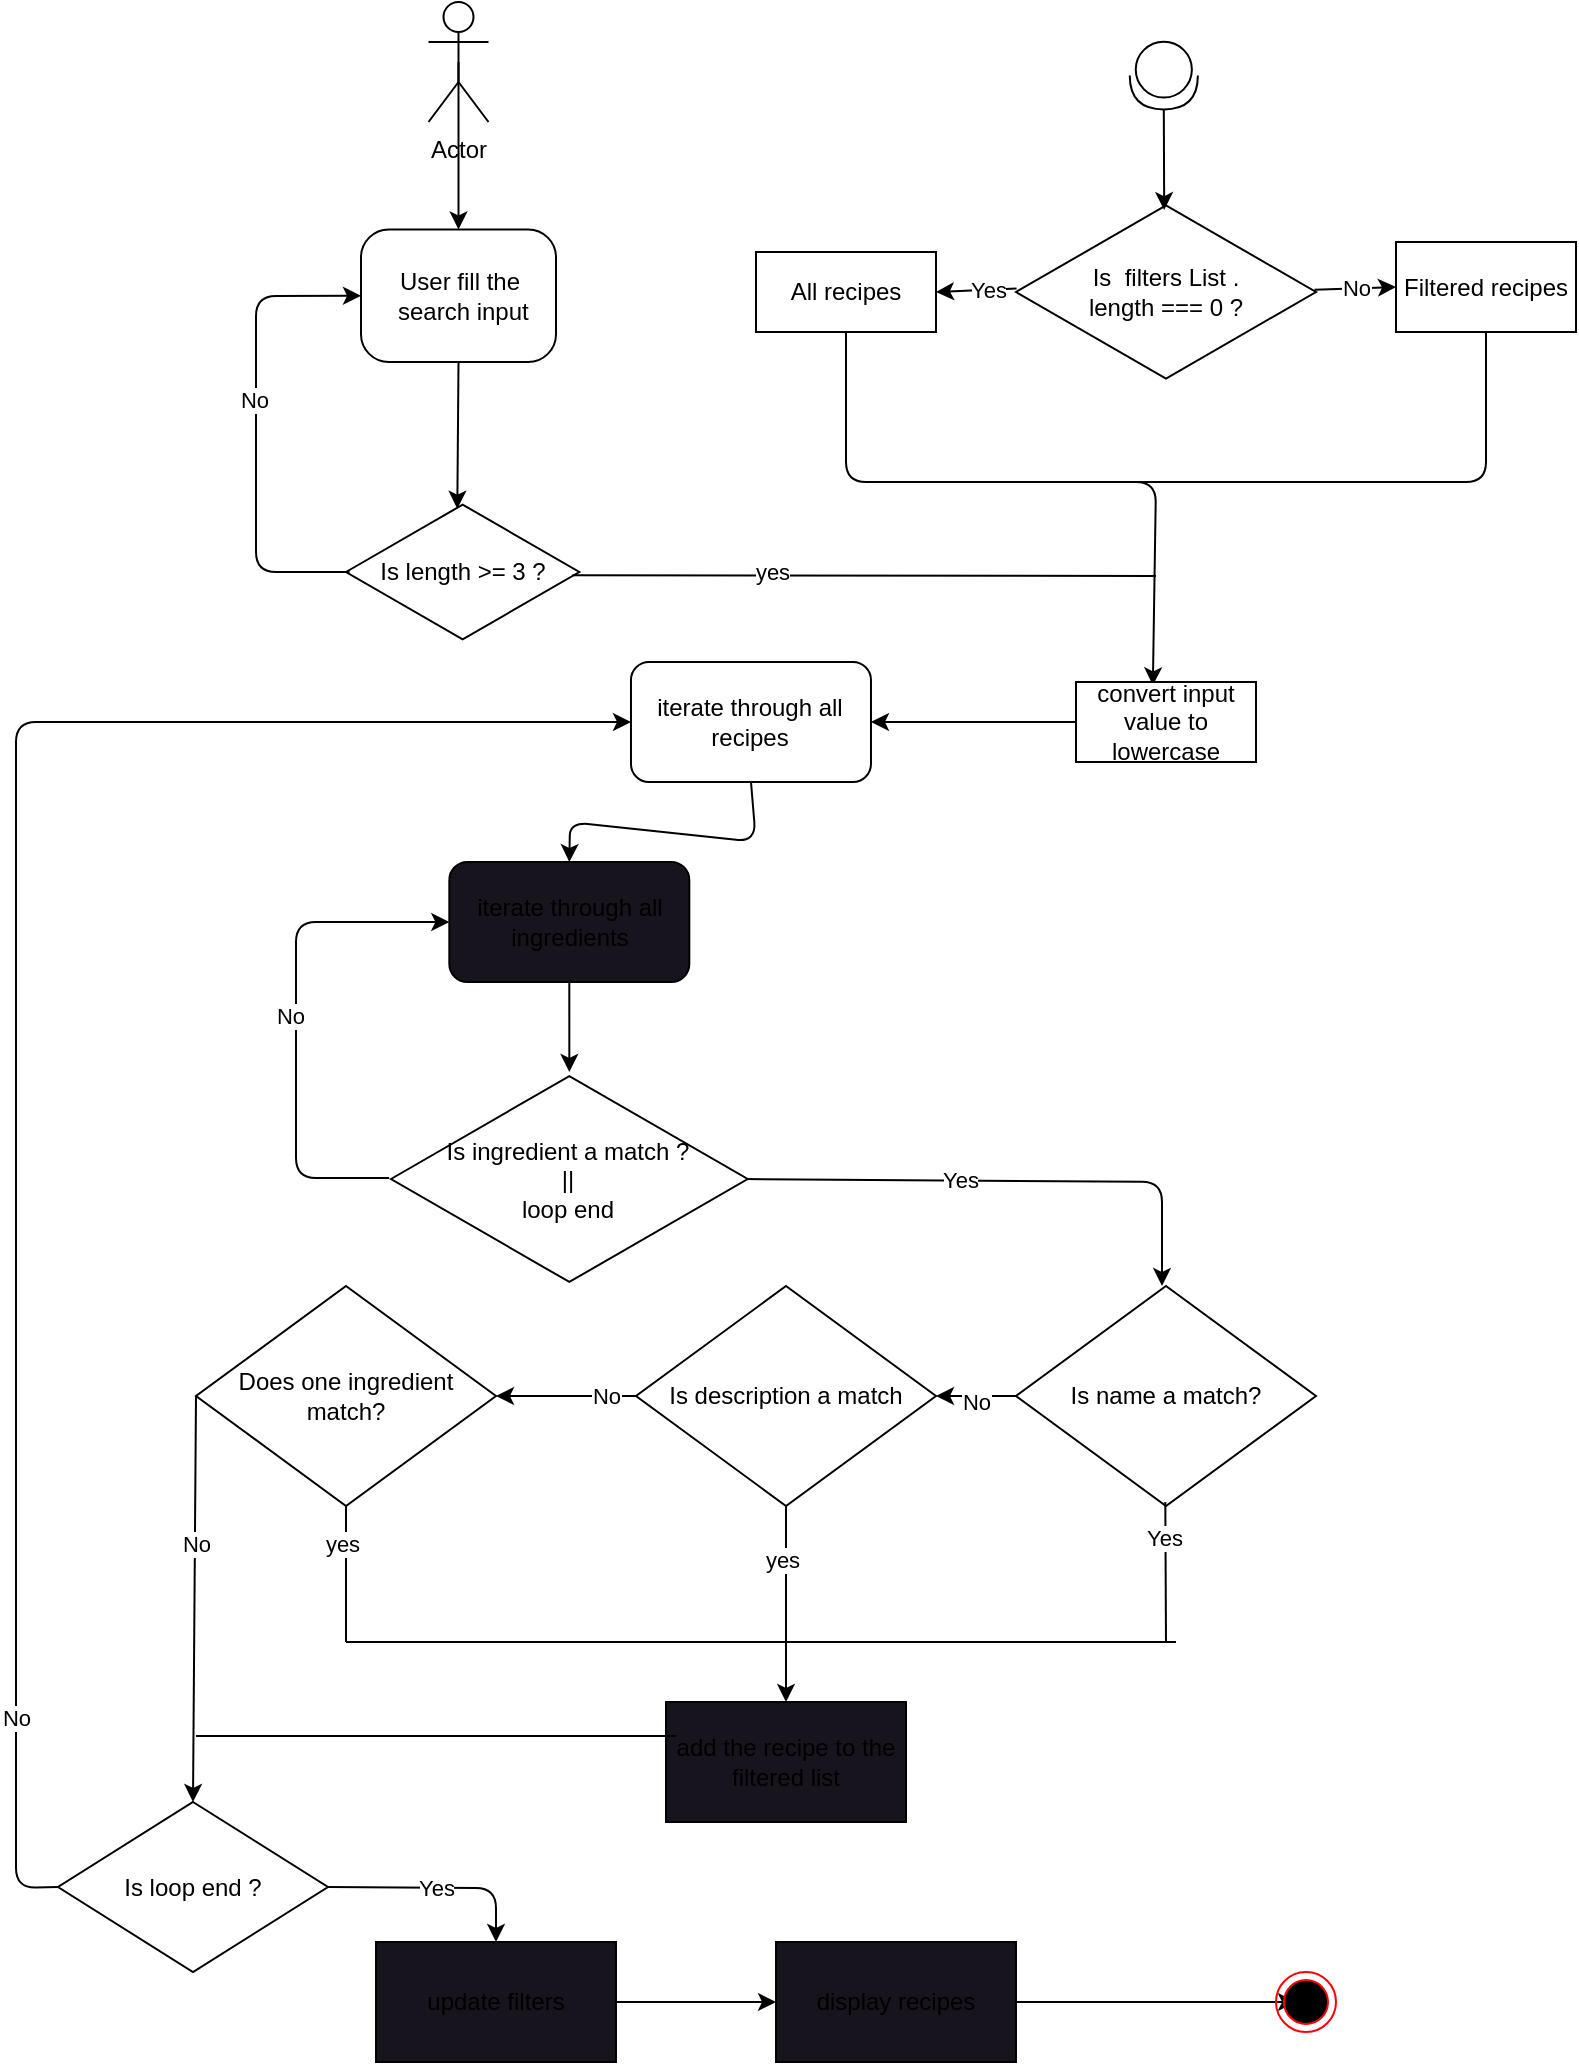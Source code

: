 <mxfile>
    <diagram id="MB2FEblsijLIMUVLXPYV" name="boucle">
        <mxGraphModel dx="1993" dy="1312" grid="1" gridSize="10" guides="1" tooltips="1" connect="1" arrows="1" fold="1" page="1" pageScale="1" pageWidth="827" pageHeight="1169" math="0" shadow="0">
            <root>
                <mxCell id="0"/>
                <mxCell id="1" parent="0"/>
                <mxCell id="bIMRh2DV7Z8k82Xzu_cm-1" value="Actor" style="shape=umlActor;verticalLabelPosition=bottom;verticalAlign=top;html=1;outlineConnect=0;" vertex="1" parent="1">
                    <mxGeometry x="226.25" y="60" width="30" height="60" as="geometry"/>
                </mxCell>
                <mxCell id="bIMRh2DV7Z8k82Xzu_cm-2" value="" style="shape=providedRequiredInterface;html=1;verticalLabelPosition=bottom;sketch=0;rotation=90;" vertex="1" parent="1">
                    <mxGeometry x="576.95" y="79.77" width="33.91" height="34.06" as="geometry"/>
                </mxCell>
                <mxCell id="bIMRh2DV7Z8k82Xzu_cm-3" value="Is&amp;nbsp; filters List .&lt;br&gt;length&amp;nbsp;=== 0 ?" style="html=1;whiteSpace=wrap;aspect=fixed;shape=isoRectangle;" vertex="1" parent="1">
                    <mxGeometry x="520" y="160" width="150" height="90" as="geometry"/>
                </mxCell>
                <mxCell id="bIMRh2DV7Z8k82Xzu_cm-4" value="" style="endArrow=classic;html=1;exitX=1;exitY=0.5;exitDx=0;exitDy=0;exitPerimeter=0;entryX=0.494;entryY=0.045;entryDx=0;entryDy=0;entryPerimeter=0;" edge="1" parent="1" source="bIMRh2DV7Z8k82Xzu_cm-2" target="bIMRh2DV7Z8k82Xzu_cm-3">
                    <mxGeometry width="50" height="50" relative="1" as="geometry">
                        <mxPoint x="430" y="320" as="sourcePoint"/>
                        <mxPoint x="480" y="270" as="targetPoint"/>
                    </mxGeometry>
                </mxCell>
                <mxCell id="bIMRh2DV7Z8k82Xzu_cm-5" value="All recipes" style="rounded=0;whiteSpace=wrap;html=1;" vertex="1" parent="1">
                    <mxGeometry x="390" y="185" width="90" height="40" as="geometry"/>
                </mxCell>
                <mxCell id="bIMRh2DV7Z8k82Xzu_cm-6" value="Filtered recipes" style="rounded=0;whiteSpace=wrap;html=1;" vertex="1" parent="1">
                    <mxGeometry x="710" y="180" width="90" height="45" as="geometry"/>
                </mxCell>
                <mxCell id="bIMRh2DV7Z8k82Xzu_cm-7" value="" style="endArrow=classic;html=1;entryX=1;entryY=0.5;entryDx=0;entryDy=0;exitX=0.002;exitY=0.481;exitDx=0;exitDy=0;exitPerimeter=0;" edge="1" parent="1" source="bIMRh2DV7Z8k82Xzu_cm-3" target="bIMRh2DV7Z8k82Xzu_cm-5">
                    <mxGeometry width="50" height="50" relative="1" as="geometry">
                        <mxPoint x="380" y="320" as="sourcePoint"/>
                        <mxPoint x="430" y="270" as="targetPoint"/>
                    </mxGeometry>
                </mxCell>
                <mxCell id="bIMRh2DV7Z8k82Xzu_cm-8" value="Yes" style="edgeLabel;html=1;align=center;verticalAlign=middle;resizable=0;points=[];" vertex="1" connectable="0" parent="bIMRh2DV7Z8k82Xzu_cm-7">
                    <mxGeometry x="-0.278" relative="1" as="geometry">
                        <mxPoint as="offset"/>
                    </mxGeometry>
                </mxCell>
                <mxCell id="bIMRh2DV7Z8k82Xzu_cm-9" value="" style="endArrow=classic;html=1;entryX=0;entryY=0.5;entryDx=0;entryDy=0;exitX=0.995;exitY=0.488;exitDx=0;exitDy=0;exitPerimeter=0;" edge="1" parent="1" source="bIMRh2DV7Z8k82Xzu_cm-3" target="bIMRh2DV7Z8k82Xzu_cm-6">
                    <mxGeometry width="50" height="50" relative="1" as="geometry">
                        <mxPoint x="380" y="320" as="sourcePoint"/>
                        <mxPoint x="430" y="270" as="targetPoint"/>
                    </mxGeometry>
                </mxCell>
                <mxCell id="bIMRh2DV7Z8k82Xzu_cm-10" value="No" style="edgeLabel;html=1;align=center;verticalAlign=middle;resizable=0;points=[];" vertex="1" connectable="0" parent="bIMRh2DV7Z8k82Xzu_cm-9">
                    <mxGeometry x="-0.493" y="1" relative="1" as="geometry">
                        <mxPoint x="10" as="offset"/>
                    </mxGeometry>
                </mxCell>
                <mxCell id="bIMRh2DV7Z8k82Xzu_cm-11" value="&lt;div style=&quot;&quot;&gt;&lt;span style=&quot;background-color: initial;&quot;&gt;User fill the&lt;/span&gt;&lt;/div&gt;&lt;div style=&quot;&quot;&gt;&lt;span style=&quot;background-color: initial;&quot;&gt;&amp;nbsp;search input&lt;/span&gt;&lt;/div&gt;" style="shape=ext;rounded=1;whiteSpace=wrap;html=1;align=center;arcSize=21;" vertex="1" parent="1">
                    <mxGeometry x="192.5" y="173.75" width="97.5" height="66.25" as="geometry"/>
                </mxCell>
                <mxCell id="bIMRh2DV7Z8k82Xzu_cm-12" value="Is length &amp;gt;= 3 ?" style="html=1;whiteSpace=wrap;aspect=fixed;shape=isoRectangle;" vertex="1" parent="1">
                    <mxGeometry x="185" y="310" width="116.67" height="70" as="geometry"/>
                </mxCell>
                <mxCell id="bIMRh2DV7Z8k82Xzu_cm-13" value="" style="endArrow=classic;html=1;exitX=0.5;exitY=0.5;exitDx=0;exitDy=0;exitPerimeter=0;entryX=0.5;entryY=0;entryDx=0;entryDy=0;" edge="1" parent="1" source="bIMRh2DV7Z8k82Xzu_cm-1" target="bIMRh2DV7Z8k82Xzu_cm-11">
                    <mxGeometry width="50" height="50" relative="1" as="geometry">
                        <mxPoint x="300" y="340" as="sourcePoint"/>
                        <mxPoint x="350" y="290" as="targetPoint"/>
                    </mxGeometry>
                </mxCell>
                <mxCell id="bIMRh2DV7Z8k82Xzu_cm-14" value="" style="endArrow=classic;html=1;entryX=0.477;entryY=0.048;entryDx=0;entryDy=0;exitX=0.5;exitY=1;exitDx=0;exitDy=0;entryPerimeter=0;" edge="1" parent="1" source="bIMRh2DV7Z8k82Xzu_cm-11" target="bIMRh2DV7Z8k82Xzu_cm-12">
                    <mxGeometry width="50" height="50" relative="1" as="geometry">
                        <mxPoint x="235" y="230" as="sourcePoint"/>
                        <mxPoint x="234.5" y="308.75" as="targetPoint"/>
                    </mxGeometry>
                </mxCell>
                <mxCell id="bIMRh2DV7Z8k82Xzu_cm-15" value="" style="endArrow=classic;html=1;entryX=0;entryY=0.5;entryDx=0;entryDy=0;exitX=0.015;exitY=0.5;exitDx=0;exitDy=0;exitPerimeter=0;" edge="1" parent="1" source="bIMRh2DV7Z8k82Xzu_cm-12" target="bIMRh2DV7Z8k82Xzu_cm-11">
                    <mxGeometry width="50" height="50" relative="1" as="geometry">
                        <mxPoint x="180" y="340" as="sourcePoint"/>
                        <mxPoint x="350" y="290" as="targetPoint"/>
                        <Array as="points">
                            <mxPoint x="140" y="345"/>
                            <mxPoint x="140" y="207"/>
                        </Array>
                    </mxGeometry>
                </mxCell>
                <mxCell id="bIMRh2DV7Z8k82Xzu_cm-16" value="No" style="edgeLabel;html=1;align=center;verticalAlign=middle;resizable=0;points=[];" vertex="1" connectable="0" parent="bIMRh2DV7Z8k82Xzu_cm-15">
                    <mxGeometry x="0.123" y="1" relative="1" as="geometry">
                        <mxPoint as="offset"/>
                    </mxGeometry>
                </mxCell>
                <mxCell id="bIMRh2DV7Z8k82Xzu_cm-17" value="" style="endArrow=none;html=1;exitX=0.97;exitY=0.524;exitDx=0;exitDy=0;exitPerimeter=0;" edge="1" parent="1" source="bIMRh2DV7Z8k82Xzu_cm-12">
                    <mxGeometry width="50" height="50" relative="1" as="geometry">
                        <mxPoint x="430" y="340" as="sourcePoint"/>
                        <mxPoint x="590" y="347" as="targetPoint"/>
                    </mxGeometry>
                </mxCell>
                <mxCell id="bIMRh2DV7Z8k82Xzu_cm-18" value="yes" style="edgeLabel;html=1;align=center;verticalAlign=middle;resizable=0;points=[];" vertex="1" connectable="0" parent="bIMRh2DV7Z8k82Xzu_cm-17">
                    <mxGeometry x="-0.315" y="2" relative="1" as="geometry">
                        <mxPoint as="offset"/>
                    </mxGeometry>
                </mxCell>
                <mxCell id="bIMRh2DV7Z8k82Xzu_cm-19" value="" style="endArrow=none;html=1;exitX=0.5;exitY=1;exitDx=0;exitDy=0;" edge="1" parent="1" source="bIMRh2DV7Z8k82Xzu_cm-6">
                    <mxGeometry width="50" height="50" relative="1" as="geometry">
                        <mxPoint x="308.17" y="356.68" as="sourcePoint"/>
                        <mxPoint x="570" y="300" as="targetPoint"/>
                        <Array as="points">
                            <mxPoint x="755" y="300"/>
                        </Array>
                    </mxGeometry>
                </mxCell>
                <mxCell id="MuFPT7q-I4oiqQMaiM8k-1" value="" style="endArrow=classic;html=1;exitX=0.5;exitY=1;exitDx=0;exitDy=0;entryX=0.427;entryY=0.042;entryDx=0;entryDy=0;entryPerimeter=0;" edge="1" parent="1" target="ddJUtM-nDtvLYkcda6V_-1">
                    <mxGeometry width="50" height="50" relative="1" as="geometry">
                        <mxPoint x="435" y="225" as="sourcePoint"/>
                        <mxPoint x="590" y="400" as="targetPoint"/>
                        <Array as="points">
                            <mxPoint x="435" y="300"/>
                            <mxPoint x="590" y="300"/>
                        </Array>
                    </mxGeometry>
                </mxCell>
                <mxCell id="ktcK7f2dk11jeYqdPzLd-30" value="" style="edgeStyle=none;html=1;" edge="1" parent="1" source="ddJUtM-nDtvLYkcda6V_-1" target="ktcK7f2dk11jeYqdPzLd-1">
                    <mxGeometry relative="1" as="geometry"/>
                </mxCell>
                <mxCell id="ddJUtM-nDtvLYkcda6V_-1" value="convert input value to lowercase" style="rounded=0;whiteSpace=wrap;html=1;" vertex="1" parent="1">
                    <mxGeometry x="550" y="400" width="90" height="40" as="geometry"/>
                </mxCell>
                <mxCell id="ktcK7f2dk11jeYqdPzLd-45" value="" style="edgeStyle=none;html=1;" edge="1" parent="1" source="SU6PBRyEcyJFqjxBKbtr-10" target="ktcK7f2dk11jeYqdPzLd-44">
                    <mxGeometry relative="1" as="geometry"/>
                </mxCell>
                <mxCell id="SU6PBRyEcyJFqjxBKbtr-10" value="display recipes&lt;br&gt;" style="whiteSpace=wrap;html=1;fillColor=rgb(24, 20, 29);" vertex="1" parent="1">
                    <mxGeometry x="400" y="1030" width="120" height="60" as="geometry"/>
                </mxCell>
                <mxCell id="ktcK7f2dk11jeYqdPzLd-43" value="" style="edgeStyle=none;html=1;" edge="1" parent="1" source="SU6PBRyEcyJFqjxBKbtr-12" target="SU6PBRyEcyJFqjxBKbtr-10">
                    <mxGeometry relative="1" as="geometry"/>
                </mxCell>
                <mxCell id="SU6PBRyEcyJFqjxBKbtr-12" value="update filters" style="whiteSpace=wrap;html=1;fillColor=rgb(24, 20, 29);" vertex="1" parent="1">
                    <mxGeometry x="200" y="1030" width="120" height="60" as="geometry"/>
                </mxCell>
                <mxCell id="ktcK7f2dk11jeYqdPzLd-4" value="" style="edgeStyle=none;html=1;exitX=0.5;exitY=1;exitDx=0;exitDy=0;entryX=0.5;entryY=0;entryDx=0;entryDy=0;" edge="1" parent="1" source="ktcK7f2dk11jeYqdPzLd-1" target="ktcK7f2dk11jeYqdPzLd-3">
                    <mxGeometry relative="1" as="geometry">
                        <mxPoint x="327" y="480" as="targetPoint"/>
                        <Array as="points">
                            <mxPoint x="390" y="480"/>
                            <mxPoint x="297" y="470"/>
                        </Array>
                    </mxGeometry>
                </mxCell>
                <mxCell id="ktcK7f2dk11jeYqdPzLd-1" value="iterate through all recipes" style="rounded=1;whiteSpace=wrap;html=1;" vertex="1" parent="1">
                    <mxGeometry x="327.49" y="390" width="120" height="60" as="geometry"/>
                </mxCell>
                <mxCell id="ktcK7f2dk11jeYqdPzLd-6" value="" style="edgeStyle=none;html=1;" edge="1" parent="1" source="ktcK7f2dk11jeYqdPzLd-3" target="ktcK7f2dk11jeYqdPzLd-5">
                    <mxGeometry relative="1" as="geometry"/>
                </mxCell>
                <mxCell id="ktcK7f2dk11jeYqdPzLd-3" value="iterate through all ingredients" style="whiteSpace=wrap;html=1;fillColor=rgb(24, 20, 29);rounded=1;" vertex="1" parent="1">
                    <mxGeometry x="236.66" y="490" width="120" height="60" as="geometry"/>
                </mxCell>
                <mxCell id="ktcK7f2dk11jeYqdPzLd-12" value="" style="edgeStyle=none;html=1;entryX=0.5;entryY=0;entryDx=0;entryDy=0;exitX=1.002;exitY=0.5;exitDx=0;exitDy=0;exitPerimeter=0;" edge="1" parent="1">
                    <mxGeometry relative="1" as="geometry">
                        <mxPoint x="384.197" y="648.5" as="sourcePoint"/>
                        <mxPoint x="593" y="702" as="targetPoint"/>
                        <Array as="points">
                            <mxPoint x="593" y="650"/>
                        </Array>
                    </mxGeometry>
                </mxCell>
                <mxCell id="ktcK7f2dk11jeYqdPzLd-15" value="Yes" style="edgeLabel;html=1;align=center;verticalAlign=middle;resizable=0;points=[];" vertex="1" connectable="0" parent="ktcK7f2dk11jeYqdPzLd-12">
                    <mxGeometry x="-0.17" y="1" relative="1" as="geometry">
                        <mxPoint as="offset"/>
                    </mxGeometry>
                </mxCell>
                <mxCell id="ktcK7f2dk11jeYqdPzLd-5" value="Is ingredient a match ? &lt;br&gt;||&lt;br&gt;loop end&lt;br&gt;" style="html=1;whiteSpace=wrap;aspect=fixed;shape=isoRectangle;" vertex="1" parent="1">
                    <mxGeometry x="207.49" y="595" width="178.35" height="107" as="geometry"/>
                </mxCell>
                <mxCell id="ktcK7f2dk11jeYqdPzLd-7" value="" style="endArrow=classic;html=1;exitX=-0.005;exitY=0.495;exitDx=0;exitDy=0;exitPerimeter=0;entryX=0;entryY=0.5;entryDx=0;entryDy=0;" edge="1" parent="1" source="ktcK7f2dk11jeYqdPzLd-5" target="ktcK7f2dk11jeYqdPzLd-3">
                    <mxGeometry width="50" height="50" relative="1" as="geometry">
                        <mxPoint x="380" y="605" as="sourcePoint"/>
                        <mxPoint x="430" y="555" as="targetPoint"/>
                        <Array as="points">
                            <mxPoint x="160" y="648"/>
                            <mxPoint x="160" y="520"/>
                        </Array>
                    </mxGeometry>
                </mxCell>
                <mxCell id="ktcK7f2dk11jeYqdPzLd-8" value="No" style="edgeLabel;html=1;align=center;verticalAlign=middle;resizable=0;points=[];" vertex="1" connectable="0" parent="ktcK7f2dk11jeYqdPzLd-7">
                    <mxGeometry x="0.006" y="3" relative="1" as="geometry">
                        <mxPoint y="-1" as="offset"/>
                    </mxGeometry>
                </mxCell>
                <mxCell id="ktcK7f2dk11jeYqdPzLd-13" value="No" style="edgeStyle=none;html=1;exitX=0;exitY=0.5;exitDx=0;exitDy=0;" edge="1" parent="1">
                    <mxGeometry y="3" relative="1" as="geometry">
                        <mxPoint x="520" y="757.0" as="sourcePoint"/>
                        <mxPoint x="480" y="757.0" as="targetPoint"/>
                        <mxPoint as="offset"/>
                    </mxGeometry>
                </mxCell>
                <mxCell id="ktcK7f2dk11jeYqdPzLd-18" value="" style="edgeStyle=none;html=1;entryX=0.5;entryY=0;entryDx=0;entryDy=0;" edge="1" parent="1" target="ktcK7f2dk11jeYqdPzLd-17">
                    <mxGeometry relative="1" as="geometry">
                        <mxPoint x="405" y="870" as="sourcePoint"/>
                        <mxPoint x="400.24" y="930" as="targetPoint"/>
                    </mxGeometry>
                </mxCell>
                <mxCell id="ktcK7f2dk11jeYqdPzLd-9" value="Is name a match?" style="rhombus;whiteSpace=wrap;html=1;" vertex="1" parent="1">
                    <mxGeometry x="520" y="702" width="150" height="110" as="geometry"/>
                </mxCell>
                <mxCell id="ktcK7f2dk11jeYqdPzLd-14" value="" style="edgeStyle=none;html=1;" edge="1" parent="1" source="ktcK7f2dk11jeYqdPzLd-10" target="ktcK7f2dk11jeYqdPzLd-11">
                    <mxGeometry relative="1" as="geometry"/>
                </mxCell>
                <mxCell id="ktcK7f2dk11jeYqdPzLd-16" value="No" style="edgeLabel;html=1;align=center;verticalAlign=middle;resizable=0;points=[];" vertex="1" connectable="0" parent="ktcK7f2dk11jeYqdPzLd-14">
                    <mxGeometry x="-0.573" relative="1" as="geometry">
                        <mxPoint as="offset"/>
                    </mxGeometry>
                </mxCell>
                <mxCell id="ktcK7f2dk11jeYqdPzLd-10" value="Is description a match" style="rhombus;whiteSpace=wrap;html=1;" vertex="1" parent="1">
                    <mxGeometry x="330" y="702" width="150" height="110" as="geometry"/>
                </mxCell>
                <mxCell id="ktcK7f2dk11jeYqdPzLd-27" value="" style="edgeStyle=none;html=1;exitX=0;exitY=0.5;exitDx=0;exitDy=0;entryX=0.5;entryY=0;entryDx=0;entryDy=0;" edge="1" parent="1" source="ktcK7f2dk11jeYqdPzLd-11" target="ktcK7f2dk11jeYqdPzLd-29">
                    <mxGeometry relative="1" as="geometry">
                        <mxPoint x="590" y="806" as="sourcePoint"/>
                        <mxPoint x="695" y="875" as="targetPoint"/>
                    </mxGeometry>
                </mxCell>
                <mxCell id="ktcK7f2dk11jeYqdPzLd-28" value="No" style="edgeLabel;html=1;align=center;verticalAlign=middle;resizable=0;points=[];" vertex="1" connectable="0" parent="ktcK7f2dk11jeYqdPzLd-27">
                    <mxGeometry x="-0.458" y="-1" relative="1" as="geometry">
                        <mxPoint x="1" y="19" as="offset"/>
                    </mxGeometry>
                </mxCell>
                <mxCell id="ktcK7f2dk11jeYqdPzLd-11" value="Does one ingredient match?" style="rhombus;whiteSpace=wrap;html=1;" vertex="1" parent="1">
                    <mxGeometry x="110" y="702" width="150" height="110" as="geometry"/>
                </mxCell>
                <mxCell id="ktcK7f2dk11jeYqdPzLd-17" value="add the recipe to the filtered list" style="whiteSpace=wrap;html=1;fillColor=rgb(24, 20, 29);" vertex="1" parent="1">
                    <mxGeometry x="345" y="910" width="120" height="60" as="geometry"/>
                </mxCell>
                <mxCell id="ktcK7f2dk11jeYqdPzLd-19" value="" style="endArrow=none;html=1;entryX=0.5;entryY=1;entryDx=0;entryDy=0;" edge="1" parent="1" target="ktcK7f2dk11jeYqdPzLd-10">
                    <mxGeometry width="50" height="50" relative="1" as="geometry">
                        <mxPoint x="405" y="885" as="sourcePoint"/>
                        <mxPoint x="286.66" y="835" as="targetPoint"/>
                    </mxGeometry>
                </mxCell>
                <mxCell id="ktcK7f2dk11jeYqdPzLd-24" value="yes" style="edgeLabel;html=1;align=center;verticalAlign=middle;resizable=0;points=[];" vertex="1" connectable="0" parent="ktcK7f2dk11jeYqdPzLd-19">
                    <mxGeometry x="0.262" y="2" relative="1" as="geometry">
                        <mxPoint as="offset"/>
                    </mxGeometry>
                </mxCell>
                <mxCell id="ktcK7f2dk11jeYqdPzLd-20" value="" style="endArrow=none;html=1;" edge="1" parent="1">
                    <mxGeometry width="50" height="50" relative="1" as="geometry">
                        <mxPoint x="185" y="880.04" as="sourcePoint"/>
                        <mxPoint x="600" y="880" as="targetPoint"/>
                    </mxGeometry>
                </mxCell>
                <mxCell id="ktcK7f2dk11jeYqdPzLd-21" value="" style="endArrow=none;html=1;entryX=0.5;entryY=1;entryDx=0;entryDy=0;" edge="1" parent="1">
                    <mxGeometry width="50" height="50" relative="1" as="geometry">
                        <mxPoint x="595" y="880" as="sourcePoint"/>
                        <mxPoint x="594.66" y="810" as="targetPoint"/>
                    </mxGeometry>
                </mxCell>
                <mxCell id="ktcK7f2dk11jeYqdPzLd-23" value="Yes" style="edgeLabel;html=1;align=center;verticalAlign=middle;resizable=0;points=[];" vertex="1" connectable="0" parent="ktcK7f2dk11jeYqdPzLd-21">
                    <mxGeometry x="0.499" y="1" relative="1" as="geometry">
                        <mxPoint as="offset"/>
                    </mxGeometry>
                </mxCell>
                <mxCell id="ktcK7f2dk11jeYqdPzLd-22" value="" style="endArrow=none;html=1;entryX=0.5;entryY=1;entryDx=0;entryDy=0;" edge="1" parent="1" target="ktcK7f2dk11jeYqdPzLd-11">
                    <mxGeometry width="50" height="50" relative="1" as="geometry">
                        <mxPoint x="185" y="880" as="sourcePoint"/>
                        <mxPoint x="465" y="845" as="targetPoint"/>
                    </mxGeometry>
                </mxCell>
                <mxCell id="ktcK7f2dk11jeYqdPzLd-25" value="yes" style="edgeLabel;html=1;align=center;verticalAlign=middle;resizable=0;points=[];" vertex="1" connectable="0" parent="ktcK7f2dk11jeYqdPzLd-22">
                    <mxGeometry x="0.435" y="2" relative="1" as="geometry">
                        <mxPoint as="offset"/>
                    </mxGeometry>
                </mxCell>
                <mxCell id="ktcK7f2dk11jeYqdPzLd-41" value="" style="edgeStyle=none;html=1;exitX=1;exitY=0.5;exitDx=0;exitDy=0;" edge="1" parent="1" source="ktcK7f2dk11jeYqdPzLd-29" target="SU6PBRyEcyJFqjxBKbtr-12">
                    <mxGeometry relative="1" as="geometry">
                        <Array as="points">
                            <mxPoint x="260" y="1003"/>
                        </Array>
                    </mxGeometry>
                </mxCell>
                <mxCell id="ktcK7f2dk11jeYqdPzLd-42" value="Yes" style="edgeLabel;html=1;align=center;verticalAlign=middle;resizable=0;points=[];" vertex="1" connectable="0" parent="ktcK7f2dk11jeYqdPzLd-41">
                    <mxGeometry x="-0.024" relative="1" as="geometry">
                        <mxPoint as="offset"/>
                    </mxGeometry>
                </mxCell>
                <mxCell id="ktcK7f2dk11jeYqdPzLd-29" value="Is loop end ?" style="rhombus;whiteSpace=wrap;html=1;" vertex="1" parent="1">
                    <mxGeometry x="41" y="960" width="135" height="85" as="geometry"/>
                </mxCell>
                <mxCell id="ktcK7f2dk11jeYqdPzLd-33" value="" style="endArrow=none;html=1;" edge="1" parent="1">
                    <mxGeometry width="50" height="50" relative="1" as="geometry">
                        <mxPoint x="110" y="927" as="sourcePoint"/>
                        <mxPoint x="350" y="927" as="targetPoint"/>
                    </mxGeometry>
                </mxCell>
                <mxCell id="ktcK7f2dk11jeYqdPzLd-34" value="" style="endArrow=classic;html=1;exitX=0;exitY=0.5;exitDx=0;exitDy=0;entryX=0;entryY=0.5;entryDx=0;entryDy=0;" edge="1" parent="1" source="ktcK7f2dk11jeYqdPzLd-29" target="ktcK7f2dk11jeYqdPzLd-1">
                    <mxGeometry width="50" height="50" relative="1" as="geometry">
                        <mxPoint x="450" y="910" as="sourcePoint"/>
                        <mxPoint x="40" y="420" as="targetPoint"/>
                        <Array as="points">
                            <mxPoint x="20" y="1003"/>
                            <mxPoint x="20" y="420"/>
                        </Array>
                    </mxGeometry>
                </mxCell>
                <mxCell id="ktcK7f2dk11jeYqdPzLd-36" value="No" style="edgeLabel;html=1;align=center;verticalAlign=middle;resizable=0;points=[];" vertex="1" connectable="0" parent="ktcK7f2dk11jeYqdPzLd-34">
                    <mxGeometry x="-0.091" y="3" relative="1" as="geometry">
                        <mxPoint x="3" y="308" as="offset"/>
                    </mxGeometry>
                </mxCell>
                <mxCell id="ktcK7f2dk11jeYqdPzLd-44" value="" style="shape=waypoint;sketch=0;size=6;pointerEvents=1;points=[];fillColor=rgb(24, 20, 29);resizable=0;rotatable=0;perimeter=centerPerimeter;snapToPoint=1;" vertex="1" parent="1">
                    <mxGeometry x="650" y="1050" width="20" height="20" as="geometry"/>
                </mxCell>
                <mxCell id="ktcK7f2dk11jeYqdPzLd-46" value="" style="ellipse;html=1;shape=endState;fillColor=#000000;strokeColor=#ff0000;" vertex="1" parent="1">
                    <mxGeometry x="650" y="1045" width="30" height="30" as="geometry"/>
                </mxCell>
            </root>
        </mxGraphModel>
    </diagram>
    <diagram id="a61A852GSjSbOjf0Jo3v" name="Fonction">
        <mxGraphModel dx="1329" dy="874" grid="1" gridSize="10" guides="1" tooltips="1" connect="1" arrows="1" fold="1" page="1" pageScale="1" pageWidth="827" pageHeight="1169" math="0" shadow="0">
            <root>
                <mxCell id="0"/>
                <mxCell id="1" parent="0"/>
                <mxCell id="3CSWeTolxUNehS3VCKZy-1" value="Actor" style="shape=umlActor;verticalLabelPosition=bottom;verticalAlign=top;html=1;outlineConnect=0;" vertex="1" parent="1">
                    <mxGeometry x="157.25" y="60" width="30" height="60" as="geometry"/>
                </mxCell>
                <mxCell id="3CSWeTolxUNehS3VCKZy-3" value="" style="shape=providedRequiredInterface;html=1;verticalLabelPosition=bottom;sketch=0;rotation=90;" vertex="1" parent="1">
                    <mxGeometry x="507.95" y="79.77" width="33.91" height="34.06" as="geometry"/>
                </mxCell>
                <mxCell id="RQT4eChDl4cBWnzHKlHD-1" value="Is&amp;nbsp; filters List .&lt;br&gt;length&amp;nbsp;=== 0" style="html=1;whiteSpace=wrap;aspect=fixed;shape=isoRectangle;" vertex="1" parent="1">
                    <mxGeometry x="451" y="160" width="150" height="90" as="geometry"/>
                </mxCell>
                <mxCell id="RQT4eChDl4cBWnzHKlHD-2" value="" style="endArrow=classic;html=1;exitX=1;exitY=0.5;exitDx=0;exitDy=0;exitPerimeter=0;entryX=0.494;entryY=0.045;entryDx=0;entryDy=0;entryPerimeter=0;" edge="1" parent="1" source="3CSWeTolxUNehS3VCKZy-3" target="RQT4eChDl4cBWnzHKlHD-1">
                    <mxGeometry width="50" height="50" relative="1" as="geometry">
                        <mxPoint x="361" y="320" as="sourcePoint"/>
                        <mxPoint x="411" y="270" as="targetPoint"/>
                    </mxGeometry>
                </mxCell>
                <mxCell id="RQT4eChDl4cBWnzHKlHD-4" value="All recipes" style="rounded=0;whiteSpace=wrap;html=1;" vertex="1" parent="1">
                    <mxGeometry x="321" y="185" width="90" height="40" as="geometry"/>
                </mxCell>
                <mxCell id="RQT4eChDl4cBWnzHKlHD-5" value="Filtered recipes" style="rounded=0;whiteSpace=wrap;html=1;" vertex="1" parent="1">
                    <mxGeometry x="641" y="180" width="90" height="45" as="geometry"/>
                </mxCell>
                <mxCell id="RQT4eChDl4cBWnzHKlHD-6" value="" style="endArrow=classic;html=1;entryX=1;entryY=0.5;entryDx=0;entryDy=0;exitX=0.002;exitY=0.481;exitDx=0;exitDy=0;exitPerimeter=0;" edge="1" parent="1" source="RQT4eChDl4cBWnzHKlHD-1" target="RQT4eChDl4cBWnzHKlHD-4">
                    <mxGeometry width="50" height="50" relative="1" as="geometry">
                        <mxPoint x="311" y="320" as="sourcePoint"/>
                        <mxPoint x="361" y="270" as="targetPoint"/>
                    </mxGeometry>
                </mxCell>
                <mxCell id="RQT4eChDl4cBWnzHKlHD-8" value="Yes" style="edgeLabel;html=1;align=center;verticalAlign=middle;resizable=0;points=[];" vertex="1" connectable="0" parent="RQT4eChDl4cBWnzHKlHD-6">
                    <mxGeometry x="-0.278" relative="1" as="geometry">
                        <mxPoint as="offset"/>
                    </mxGeometry>
                </mxCell>
                <mxCell id="RQT4eChDl4cBWnzHKlHD-7" value="" style="endArrow=classic;html=1;entryX=0;entryY=0.5;entryDx=0;entryDy=0;exitX=0.995;exitY=0.488;exitDx=0;exitDy=0;exitPerimeter=0;" edge="1" parent="1" source="RQT4eChDl4cBWnzHKlHD-1" target="RQT4eChDl4cBWnzHKlHD-5">
                    <mxGeometry width="50" height="50" relative="1" as="geometry">
                        <mxPoint x="311" y="320" as="sourcePoint"/>
                        <mxPoint x="361" y="270" as="targetPoint"/>
                    </mxGeometry>
                </mxCell>
                <mxCell id="RQT4eChDl4cBWnzHKlHD-9" value="No" style="edgeLabel;html=1;align=center;verticalAlign=middle;resizable=0;points=[];" vertex="1" connectable="0" parent="RQT4eChDl4cBWnzHKlHD-7">
                    <mxGeometry x="-0.493" y="1" relative="1" as="geometry">
                        <mxPoint x="10" as="offset"/>
                    </mxGeometry>
                </mxCell>
                <mxCell id="8XDtji3Zj5syG-4-cknE-1" value="&lt;div style=&quot;&quot;&gt;&lt;span style=&quot;background-color: initial;&quot;&gt;User fill the&lt;/span&gt;&lt;/div&gt;&lt;div style=&quot;&quot;&gt;&lt;span style=&quot;background-color: initial;&quot;&gt;&amp;nbsp;search input&lt;/span&gt;&lt;/div&gt;" style="shape=ext;rounded=1;whiteSpace=wrap;html=1;align=center;" vertex="1" parent="1">
                    <mxGeometry x="123.5" y="173.75" width="97.5" height="66.25" as="geometry"/>
                </mxCell>
                <mxCell id="IF1e3ztLIS-ouqcAWKr5-1" value="Is length &amp;gt;= 3 ?" style="html=1;whiteSpace=wrap;aspect=fixed;shape=isoRectangle;" vertex="1" parent="1">
                    <mxGeometry x="116" y="310" width="116.67" height="70" as="geometry"/>
                </mxCell>
                <mxCell id="IF1e3ztLIS-ouqcAWKr5-2" value="" style="endArrow=classic;html=1;exitX=0.5;exitY=0.5;exitDx=0;exitDy=0;exitPerimeter=0;entryX=0.5;entryY=0;entryDx=0;entryDy=0;" edge="1" parent="1" source="3CSWeTolxUNehS3VCKZy-1" target="8XDtji3Zj5syG-4-cknE-1">
                    <mxGeometry width="50" height="50" relative="1" as="geometry">
                        <mxPoint x="231" y="340" as="sourcePoint"/>
                        <mxPoint x="281" y="290" as="targetPoint"/>
                    </mxGeometry>
                </mxCell>
                <mxCell id="IF1e3ztLIS-ouqcAWKr5-3" value="" style="endArrow=classic;html=1;entryX=0.477;entryY=0.048;entryDx=0;entryDy=0;exitX=0.5;exitY=1;exitDx=0;exitDy=0;entryPerimeter=0;" edge="1" parent="1" source="8XDtji3Zj5syG-4-cknE-1" target="IF1e3ztLIS-ouqcAWKr5-1">
                    <mxGeometry width="50" height="50" relative="1" as="geometry">
                        <mxPoint x="166" y="230" as="sourcePoint"/>
                        <mxPoint x="165.5" y="308.75" as="targetPoint"/>
                    </mxGeometry>
                </mxCell>
                <mxCell id="IF1e3ztLIS-ouqcAWKr5-4" value="" style="endArrow=classic;html=1;entryX=0;entryY=0.5;entryDx=0;entryDy=0;exitX=0.015;exitY=0.5;exitDx=0;exitDy=0;exitPerimeter=0;" edge="1" parent="1" source="IF1e3ztLIS-ouqcAWKr5-1" target="8XDtji3Zj5syG-4-cknE-1">
                    <mxGeometry width="50" height="50" relative="1" as="geometry">
                        <mxPoint x="111" y="340" as="sourcePoint"/>
                        <mxPoint x="281" y="290" as="targetPoint"/>
                        <Array as="points">
                            <mxPoint x="71" y="345"/>
                            <mxPoint x="71" y="207"/>
                        </Array>
                    </mxGeometry>
                </mxCell>
                <mxCell id="IF1e3ztLIS-ouqcAWKr5-5" value="No" style="edgeLabel;html=1;align=center;verticalAlign=middle;resizable=0;points=[];" vertex="1" connectable="0" parent="IF1e3ztLIS-ouqcAWKr5-4">
                    <mxGeometry x="0.123" y="1" relative="1" as="geometry">
                        <mxPoint x="31" y="87" as="offset"/>
                    </mxGeometry>
                </mxCell>
                <mxCell id="UadnSB-VtlQUamcc0Vz1-1" value="" style="endArrow=classic;html=1;exitX=0.5;exitY=1;exitDx=0;exitDy=0;entryX=0.5;entryY=0;entryDx=0;entryDy=0;" edge="1" parent="1" source="RQT4eChDl4cBWnzHKlHD-4" target="6qnVuF6Bd_9IZv-zLnTT-1">
                    <mxGeometry width="50" height="50" relative="1" as="geometry">
                        <mxPoint x="361" y="340" as="sourcePoint"/>
                        <mxPoint x="521" y="400" as="targetPoint"/>
                        <Array as="points">
                            <mxPoint x="366" y="300"/>
                            <mxPoint x="501" y="300"/>
                        </Array>
                    </mxGeometry>
                </mxCell>
                <mxCell id="UadnSB-VtlQUamcc0Vz1-5" value="" style="endArrow=none;html=1;exitX=0.97;exitY=0.524;exitDx=0;exitDy=0;exitPerimeter=0;" edge="1" parent="1" source="IF1e3ztLIS-ouqcAWKr5-1">
                    <mxGeometry width="50" height="50" relative="1" as="geometry">
                        <mxPoint x="361" y="340" as="sourcePoint"/>
                        <mxPoint x="501" y="347" as="targetPoint"/>
                    </mxGeometry>
                </mxCell>
                <mxCell id="8svADURkcZrjzGFZmfIR-1" value="yes" style="edgeLabel;html=1;align=center;verticalAlign=middle;resizable=0;points=[];" vertex="1" connectable="0" parent="UadnSB-VtlQUamcc0Vz1-5">
                    <mxGeometry x="-0.315" y="2" relative="1" as="geometry">
                        <mxPoint x="-53" as="offset"/>
                    </mxGeometry>
                </mxCell>
                <mxCell id="UadnSB-VtlQUamcc0Vz1-6" value="" style="endArrow=none;html=1;exitX=0.5;exitY=1;exitDx=0;exitDy=0;" edge="1" parent="1" source="RQT4eChDl4cBWnzHKlHD-5">
                    <mxGeometry width="50" height="50" relative="1" as="geometry">
                        <mxPoint x="239.17" y="356.68" as="sourcePoint"/>
                        <mxPoint x="491" y="300" as="targetPoint"/>
                        <Array as="points">
                            <mxPoint x="686" y="300"/>
                        </Array>
                    </mxGeometry>
                </mxCell>
                <mxCell id="6qnVuF6Bd_9IZv-zLnTT-1" value="Use &quot;filter()&quot; on all recipes" style="rounded=0;whiteSpace=wrap;html=1;" vertex="1" parent="1">
                    <mxGeometry x="441" y="400" width="120" height="60" as="geometry"/>
                </mxCell>
                <mxCell id="8svADURkcZrjzGFZmfIR-2" value="Is included in title or &lt;br&gt;ingredients or&lt;br&gt;description" style="html=1;whiteSpace=wrap;aspect=fixed;shape=isoRectangle;" vertex="1" parent="1">
                    <mxGeometry x="421.83" y="500" width="158.34" height="95" as="geometry"/>
                </mxCell>
                <mxCell id="8svADURkcZrjzGFZmfIR-3" value="" style="endArrow=classic;html=1;exitX=0.5;exitY=1;exitDx=0;exitDy=0;entryX=0.5;entryY=0.091;entryDx=0;entryDy=0;entryPerimeter=0;" edge="1" parent="1" source="6qnVuF6Bd_9IZv-zLnTT-1" target="8svADURkcZrjzGFZmfIR-2">
                    <mxGeometry width="50" height="50" relative="1" as="geometry">
                        <mxPoint x="341" y="660" as="sourcePoint"/>
                        <mxPoint x="391" y="610" as="targetPoint"/>
                    </mxGeometry>
                </mxCell>
                <mxCell id="8svADURkcZrjzGFZmfIR-4" value="yes" style="endArrow=classic;html=1;exitX=0.988;exitY=0.493;exitDx=0;exitDy=0;exitPerimeter=0;entryX=0;entryY=0.5;entryDx=0;entryDy=0;" edge="1" parent="1" source="8svADURkcZrjzGFZmfIR-2" target="8svADURkcZrjzGFZmfIR-6">
                    <mxGeometry x="-0.467" y="-1" width="50" height="50" relative="1" as="geometry">
                        <mxPoint x="341" y="660" as="sourcePoint"/>
                        <mxPoint x="311" y="566" as="targetPoint"/>
                        <mxPoint as="offset"/>
                    </mxGeometry>
                </mxCell>
                <mxCell id="8svADURkcZrjzGFZmfIR-5" value="no" style="endArrow=classic;html=1;entryX=0.5;entryY=0;entryDx=0;entryDy=0;exitX=0.504;exitY=0.985;exitDx=0;exitDy=0;exitPerimeter=0;" edge="1" parent="1" source="8svADURkcZrjzGFZmfIR-2" target="8svADURkcZrjzGFZmfIR-7">
                    <mxGeometry x="-0.396" y="-1" width="50" height="50" relative="1" as="geometry">
                        <mxPoint x="501" y="620" as="sourcePoint"/>
                        <mxPoint x="502" y="680" as="targetPoint"/>
                        <mxPoint as="offset"/>
                    </mxGeometry>
                </mxCell>
                <mxCell id="8svADURkcZrjzGFZmfIR-6" value="Add recipe to temporary filtered list" style="rounded=0;whiteSpace=wrap;html=1;" vertex="1" parent="1">
                    <mxGeometry x="606" y="517.5" width="120" height="60" as="geometry"/>
                </mxCell>
                <mxCell id="8svADURkcZrjzGFZmfIR-7" value="ignore recipe" style="rounded=0;whiteSpace=wrap;html=1;" vertex="1" parent="1">
                    <mxGeometry x="441" y="650" width="120" height="60" as="geometry"/>
                </mxCell>
                <mxCell id="8svADURkcZrjzGFZmfIR-9" value="display filtered recipes" style="rounded=0;whiteSpace=wrap;html=1;" vertex="1" parent="1">
                    <mxGeometry x="144" y="430" width="120" height="60" as="geometry"/>
                </mxCell>
                <mxCell id="8svADURkcZrjzGFZmfIR-10" value="" style="endArrow=classic;html=1;exitX=0;exitY=0.5;exitDx=0;exitDy=0;entryX=0.5;entryY=0;entryDx=0;entryDy=0;" edge="1" parent="1" source="6qnVuF6Bd_9IZv-zLnTT-1" target="8svADURkcZrjzGFZmfIR-9">
                    <mxGeometry width="50" height="50" relative="1" as="geometry">
                        <mxPoint x="361" y="650" as="sourcePoint"/>
                        <mxPoint x="411" y="600" as="targetPoint"/>
                    </mxGeometry>
                </mxCell>
                <mxCell id="8svADURkcZrjzGFZmfIR-11" value="" style="ellipse;html=1;shape=endState;fillColor=#000000;strokeColor=#ff0000;" vertex="1" parent="1">
                    <mxGeometry x="188.5" y="550" width="30" height="30" as="geometry"/>
                </mxCell>
                <mxCell id="8svADURkcZrjzGFZmfIR-12" value="" style="endArrow=classic;html=1;exitX=0.5;exitY=1;exitDx=0;exitDy=0;entryX=0.5;entryY=0;entryDx=0;entryDy=0;" edge="1" parent="1" source="8svADURkcZrjzGFZmfIR-9" target="8svADURkcZrjzGFZmfIR-11">
                    <mxGeometry width="50" height="50" relative="1" as="geometry">
                        <mxPoint x="424" y="640" as="sourcePoint"/>
                        <mxPoint x="474" y="590" as="targetPoint"/>
                    </mxGeometry>
                </mxCell>
                <mxCell id="rYXL4nKNSo9qrGypU2pP-3" value="" style="endArrow=classic;html=1;exitX=1;exitY=0.5;exitDx=0;exitDy=0;entryX=1;entryY=0;entryDx=0;entryDy=0;" edge="1" parent="1" source="8svADURkcZrjzGFZmfIR-7" target="6qnVuF6Bd_9IZv-zLnTT-1">
                    <mxGeometry width="50" height="50" relative="1" as="geometry">
                        <mxPoint x="490" y="580" as="sourcePoint"/>
                        <mxPoint x="820" y="520" as="targetPoint"/>
                        <Array as="points">
                            <mxPoint x="760" y="680"/>
                            <mxPoint x="760" y="400"/>
                        </Array>
                    </mxGeometry>
                </mxCell>
                <mxCell id="rYXL4nKNSo9qrGypU2pP-8" value="Return False" style="edgeLabel;html=1;align=center;verticalAlign=middle;resizable=0;points=[];" vertex="1" connectable="0" parent="rYXL4nKNSo9qrGypU2pP-3">
                    <mxGeometry x="0.78" y="-1" relative="1" as="geometry">
                        <mxPoint as="offset"/>
                    </mxGeometry>
                </mxCell>
                <mxCell id="rYXL4nKNSo9qrGypU2pP-6" value="" style="endArrow=classic;html=1;exitX=0.5;exitY=0;exitDx=0;exitDy=0;entryX=1;entryY=1;entryDx=0;entryDy=0;" edge="1" parent="1" source="8svADURkcZrjzGFZmfIR-6" target="6qnVuF6Bd_9IZv-zLnTT-1">
                    <mxGeometry width="50" height="50" relative="1" as="geometry">
                        <mxPoint x="641" y="480" as="sourcePoint"/>
                        <mxPoint x="666" y="400" as="targetPoint"/>
                        <Array as="points">
                            <mxPoint x="666" y="460"/>
                        </Array>
                    </mxGeometry>
                </mxCell>
                <mxCell id="rYXL4nKNSo9qrGypU2pP-7" value="Return True" style="edgeLabel;html=1;align=center;verticalAlign=middle;resizable=0;points=[];" vertex="1" connectable="0" parent="rYXL4nKNSo9qrGypU2pP-6">
                    <mxGeometry x="0.141" y="1" relative="1" as="geometry">
                        <mxPoint as="offset"/>
                    </mxGeometry>
                </mxCell>
            </root>
        </mxGraphModel>
    </diagram>
</mxfile>